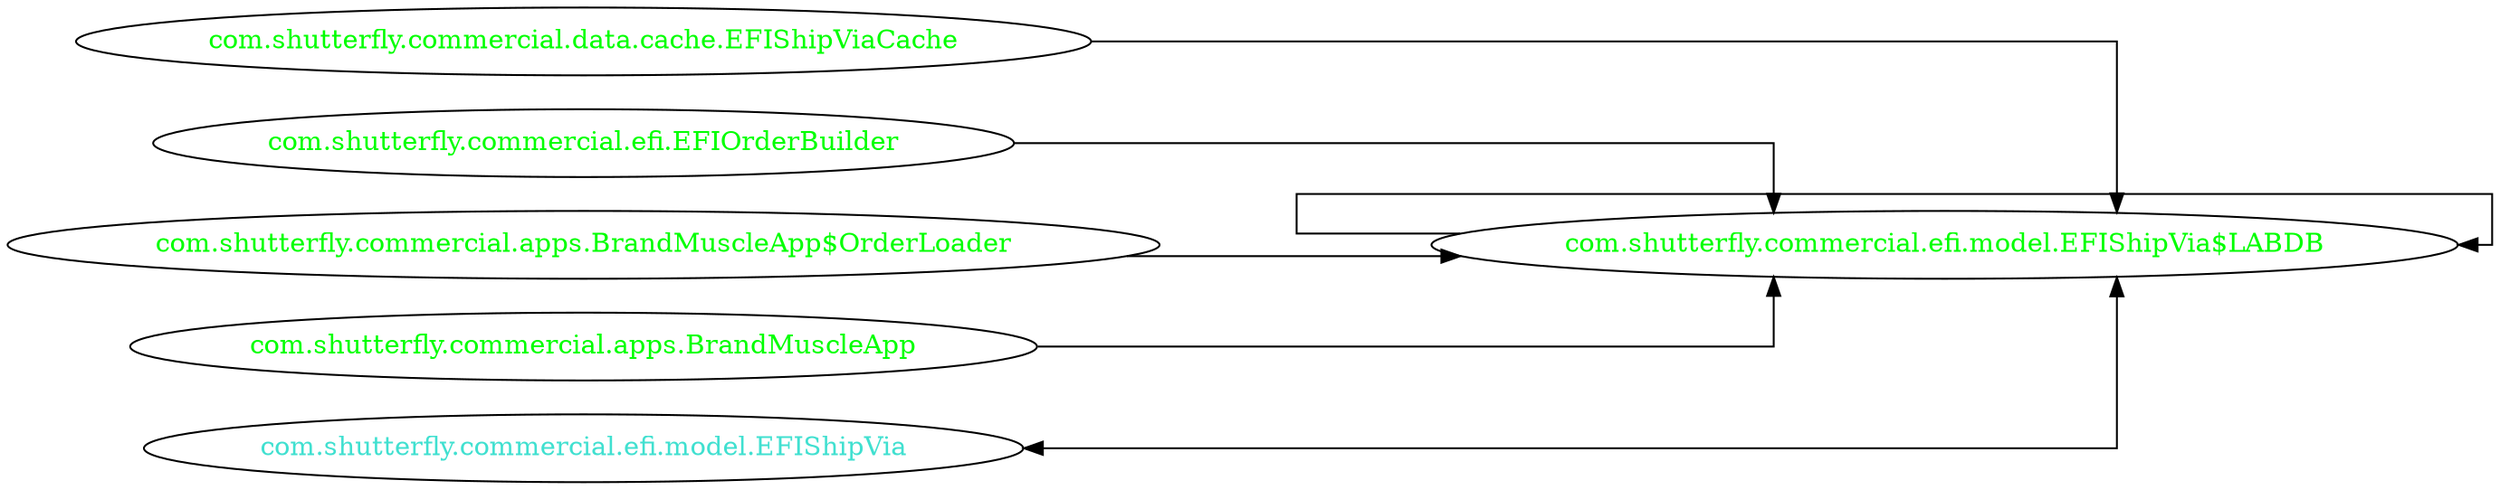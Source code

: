 digraph dependencyGraph {
 concentrate=true;
 ranksep="2.0";
 rankdir="LR"; 
 splines="ortho";
"com.shutterfly.commercial.efi.model.EFIShipVia$LABDB" [fontcolor="red"];
"com.shutterfly.commercial.data.cache.EFIShipViaCache" [ fontcolor="green" ];
"com.shutterfly.commercial.data.cache.EFIShipViaCache"->"com.shutterfly.commercial.efi.model.EFIShipVia$LABDB";
"com.shutterfly.commercial.efi.EFIOrderBuilder" [ fontcolor="green" ];
"com.shutterfly.commercial.efi.EFIOrderBuilder"->"com.shutterfly.commercial.efi.model.EFIShipVia$LABDB";
"com.shutterfly.commercial.efi.model.EFIShipVia$LABDB" [ fontcolor="green" ];
"com.shutterfly.commercial.efi.model.EFIShipVia$LABDB"->"com.shutterfly.commercial.efi.model.EFIShipVia$LABDB";
"com.shutterfly.commercial.apps.BrandMuscleApp$OrderLoader" [ fontcolor="green" ];
"com.shutterfly.commercial.apps.BrandMuscleApp$OrderLoader"->"com.shutterfly.commercial.efi.model.EFIShipVia$LABDB";
"com.shutterfly.commercial.apps.BrandMuscleApp" [ fontcolor="green" ];
"com.shutterfly.commercial.apps.BrandMuscleApp"->"com.shutterfly.commercial.efi.model.EFIShipVia$LABDB";
"com.shutterfly.commercial.efi.model.EFIShipVia" [ fontcolor="turquoise" ];
"com.shutterfly.commercial.efi.model.EFIShipVia"->"com.shutterfly.commercial.efi.model.EFIShipVia$LABDB" [dir=both];
}